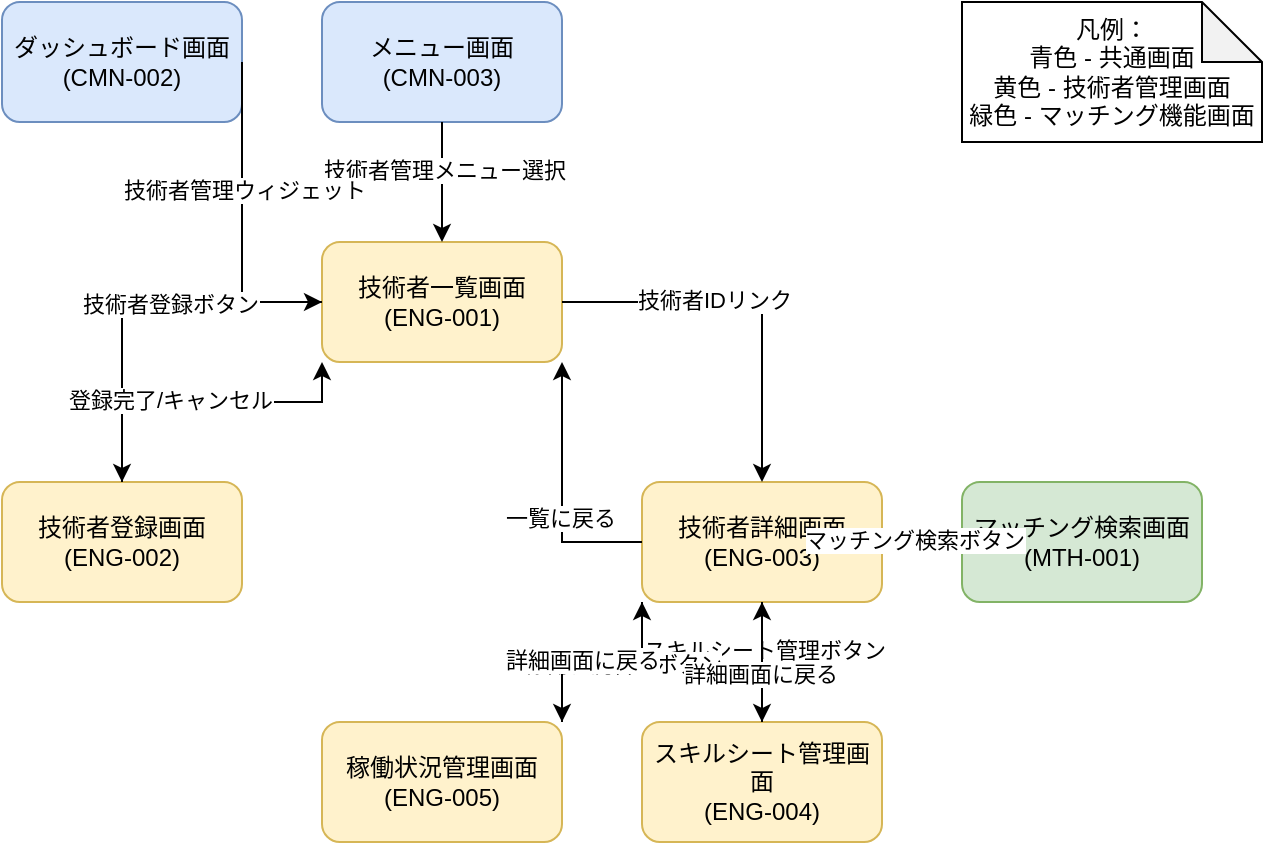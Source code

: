 <mxfile version="22.0.0" type="device">
  <diagram id="engineer-management" name="技術者管理画面遷移図">
    <mxGraphModel dx="1422" dy="798" grid="1" gridSize="10" guides="1" tooltips="1" connect="1" arrows="1" fold="1" page="1" pageScale="1" pageWidth="1169" pageHeight="827" math="0" shadow="0">
      <root>
        <mxCell id="0" />
        <mxCell id="1" parent="0" />
        
        <!-- 共通画面 -->
        <mxCell id="CMN002" value="ダッシュボード画面&#xa;(CMN-002)" style="rounded=1;whiteSpace=wrap;html=1;fillColor=#dae8fc;strokeColor=#6c8ebf;" vertex="1" parent="1">
          <mxGeometry x="120" y="40" width="120" height="60" as="geometry" />
        </mxCell>
        <mxCell id="CMN003" value="メニュー画面&#xa;(CMN-003)" style="rounded=1;whiteSpace=wrap;html=1;fillColor=#dae8fc;strokeColor=#6c8ebf;" vertex="1" parent="1">
          <mxGeometry x="280" y="40" width="120" height="60" as="geometry" />
        </mxCell>
        
        <!-- 技術者管理画面群 -->
        <mxCell id="ENG001" value="技術者一覧画面&#xa;(ENG-001)" style="rounded=1;whiteSpace=wrap;html=1;fillColor=#fff2cc;strokeColor=#d6b656;" vertex="1" parent="1">
          <mxGeometry x="280" y="160" width="120" height="60" as="geometry" />
        </mxCell>
        <mxCell id="ENG002" value="技術者登録画面&#xa;(ENG-002)" style="rounded=1;whiteSpace=wrap;html=1;fillColor=#fff2cc;strokeColor=#d6b656;" vertex="1" parent="1">
          <mxGeometry x="120" y="280" width="120" height="60" as="geometry" />
        </mxCell>
        <mxCell id="ENG003" value="技術者詳細画面&#xa;(ENG-003)" style="rounded=1;whiteSpace=wrap;html=1;fillColor=#fff2cc;strokeColor=#d6b656;" vertex="1" parent="1">
          <mxGeometry x="440" y="280" width="120" height="60" as="geometry" />
        </mxCell>
        <mxCell id="ENG004" value="スキルシート管理画面&#xa;(ENG-004)" style="rounded=1;whiteSpace=wrap;html=1;fillColor=#fff2cc;strokeColor=#d6b656;" vertex="1" parent="1">
          <mxGeometry x="440" y="400" width="120" height="60" as="geometry" />
        </mxCell>
        <mxCell id="ENG005" value="稼働状況管理画面&#xa;(ENG-005)" style="rounded=1;whiteSpace=wrap;html=1;fillColor=#fff2cc;strokeColor=#d6b656;" vertex="1" parent="1">
          <mxGeometry x="280" y="400" width="120" height="60" as="geometry" />
        </mxCell>
        
        <!-- マッチング機能への連携 -->
        <mxCell id="MTH001" value="マッチング検索画面&#xa;(MTH-001)" style="rounded=1;whiteSpace=wrap;html=1;fillColor=#d5e8d4;strokeColor=#82b366;" vertex="1" parent="1">
          <mxGeometry x="600" y="280" width="120" height="60" as="geometry" />
        </mxCell>
        
        <!-- 画面遷移 -->
        <mxCell id="CMN003-ENG001" style="edgeStyle=orthogonalEdgeStyle;rounded=0;orthogonalLoop=1;jettySize=auto;html=1;exitX=0.5;exitY=1;exitDx=0;exitDy=0;entryX=0.5;entryY=0;entryDx=0;entryDy=0;" edge="1" parent="1" source="CMN003" target="ENG001">
          <mxGeometry relative="1" as="geometry" />
        </mxCell>
        <mxCell id="CMN003-ENG001-label" value="技術者管理メニュー選択" style="edgeLabel;html=1;align=center;verticalAlign=middle;resizable=0;points=[];" vertex="1" connectable="0" parent="CMN003-ENG001">
          <mxGeometry x="-0.2" y="1" relative="1" as="geometry">
            <mxPoint as="offset" />
          </mxGeometry>
        </mxCell>
        
        <mxCell id="CMN002-ENG001" style="edgeStyle=orthogonalEdgeStyle;rounded=0;orthogonalLoop=1;jettySize=auto;html=1;exitX=1;exitY=0.5;exitDx=0;exitDy=0;entryX=0;entryY=0.5;entryDx=0;entryDy=0;" edge="1" parent="1" source="CMN002" target="ENG001">
          <mxGeometry relative="1" as="geometry">
            <Array as="points">
              <mxPoint x="240" y="70" />
              <mxPoint x="240" y="190" />
            </Array>
          </mxGeometry>
        </mxCell>
        <mxCell id="CMN002-ENG001-label" value="技術者管理ウィジェット" style="edgeLabel;html=1;align=center;verticalAlign=middle;resizable=0;points=[];" vertex="1" connectable="0" parent="CMN002-ENG001">
          <mxGeometry x="-0.2" y="1" relative="1" as="geometry">
            <mxPoint as="offset" />
          </mxGeometry>
        </mxCell>
        
        <mxCell id="ENG001-ENG002" style="edgeStyle=orthogonalEdgeStyle;rounded=0;orthogonalLoop=1;jettySize=auto;html=1;exitX=0;exitY=0.5;exitDx=0;exitDy=0;entryX=0.5;entryY=0;entryDx=0;entryDy=0;" edge="1" parent="1" source="ENG001" target="ENG002">
          <mxGeometry relative="1" as="geometry">
            <Array as="points">
              <mxPoint x="180" y="190" />
            </Array>
          </mxGeometry>
        </mxCell>
        <mxCell id="ENG001-ENG002-label" value="技術者登録ボタン" style="edgeLabel;html=1;align=center;verticalAlign=middle;resizable=0;points=[];" vertex="1" connectable="0" parent="ENG001-ENG002">
          <mxGeometry x="-0.2" y="1" relative="1" as="geometry">
            <mxPoint as="offset" />
          </mxGeometry>
        </mxCell>
        
        <mxCell id="ENG001-ENG003" style="edgeStyle=orthogonalEdgeStyle;rounded=0;orthogonalLoop=1;jettySize=auto;html=1;exitX=1;exitY=0.5;exitDx=0;exitDy=0;entryX=0.5;entryY=0;entryDx=0;entryDy=0;" edge="1" parent="1" source="ENG001" target="ENG003">
          <mxGeometry relative="1" as="geometry">
            <Array as="points">
              <mxPoint x="500" y="190" />
            </Array>
          </mxGeometry>
        </mxCell>
        <mxCell id="ENG001-ENG003-label" value="技術者IDリンク" style="edgeLabel;html=1;align=center;verticalAlign=middle;resizable=0;points=[];" vertex="1" connectable="0" parent="ENG001-ENG003">
          <mxGeometry x="-0.2" y="1" relative="1" as="geometry">
            <mxPoint as="offset" />
          </mxGeometry>
        </mxCell>
        
        <mxCell id="ENG002-ENG001" style="edgeStyle=orthogonalEdgeStyle;rounded=0;orthogonalLoop=1;jettySize=auto;html=1;exitX=0.5;exitY=0;exitDx=0;exitDy=0;entryX=0;entryY=1;entryDx=0;entryDy=0;" edge="1" parent="1" source="ENG002" target="ENG001">
          <mxGeometry relative="1" as="geometry">
            <Array as="points">
              <mxPoint x="180" y="240" />
              <mxPoint x="280" y="240" />
            </Array>
          </mxGeometry>
        </mxCell>
        <mxCell id="ENG002-ENG001-label" value="登録完了/キャンセル" style="edgeLabel;html=1;align=center;verticalAlign=middle;resizable=0;points=[];" vertex="1" connectable="0" parent="ENG002-ENG001">
          <mxGeometry x="-0.2" y="1" relative="1" as="geometry">
            <mxPoint as="offset" />
          </mxGeometry>
        </mxCell>
        
        <mxCell id="ENG003-ENG001" style="edgeStyle=orthogonalEdgeStyle;rounded=0;orthogonalLoop=1;jettySize=auto;html=1;exitX=0;exitY=0.5;exitDx=0;exitDy=0;entryX=1;entryY=1;entryDx=0;entryDy=0;" edge="1" parent="1" source="ENG003" target="ENG001">
          <mxGeometry relative="1" as="geometry">
            <Array as="points">
              <mxPoint x="400" y="310" />
              <mxPoint x="400" y="220" />
            </Array>
          </mxGeometry>
        </mxCell>
        <mxCell id="ENG003-ENG001-label" value="一覧に戻る" style="edgeLabel;html=1;align=center;verticalAlign=middle;resizable=0;points=[];" vertex="1" connectable="0" parent="ENG003-ENG001">
          <mxGeometry x="-0.2" y="1" relative="1" as="geometry">
            <mxPoint as="offset" />
          </mxGeometry>
        </mxCell>
        
        <mxCell id="ENG003-ENG004" style="edgeStyle=orthogonalEdgeStyle;rounded=0;orthogonalLoop=1;jettySize=auto;html=1;exitX=0.5;exitY=1;exitDx=0;exitDy=0;entryX=0.5;entryY=0;entryDx=0;entryDy=0;" edge="1" parent="1" source="ENG003" target="ENG004">
          <mxGeometry relative="1" as="geometry" />
        </mxCell>
        <mxCell id="ENG003-ENG004-label" value="スキルシート管理ボタン" style="edgeLabel;html=1;align=center;verticalAlign=middle;resizable=0;points=[];" vertex="1" connectable="0" parent="ENG003-ENG004">
          <mxGeometry x="-0.2" y="1" relative="1" as="geometry">
            <mxPoint as="offset" />
          </mxGeometry>
        </mxCell>
        
        <mxCell id="ENG003-ENG005" style="edgeStyle=orthogonalEdgeStyle;rounded=0;orthogonalLoop=1;jettySize=auto;html=1;exitX=0;exitY=1;exitDx=0;exitDy=0;entryX=1;entryY=0;entryDx=0;entryDy=0;" edge="1" parent="1" source="ENG003" target="ENG005">
          <mxGeometry relative="1" as="geometry" />
        </mxCell>
        <mxCell id="ENG003-ENG005-label" value="稼働状況管理ボタン" style="edgeLabel;html=1;align=center;verticalAlign=middle;resizable=0;points=[];" vertex="1" connectable="0" parent="ENG003-ENG005">
          <mxGeometry x="-0.2" y="1" relative="1" as="geometry">
            <mxPoint as="offset" />
          </mxGeometry>
        </mxCell>
        
        <mxCell id="ENG003-MTH001" style="edgeStyle=orthogonalEdgeStyle;rounded=0;orthogonalLoop=1;jettySize=auto;html=1;exitX=1;exitY=0.5;exitDx=0;exitDy=0;entryX=0;entryY=0.5;entryDx=0;entryDy=0;" edge="1" parent="1" source="ENG003" target="MTH001">
          <mxGeometry relative="1" as="geometry" />
        </mxCell>
        <mxCell id="ENG003-MTH001-label" value="マッチング検索ボタン" style="edgeLabel;html=1;align=center;verticalAlign=middle;resizable=0;points=[];" vertex="1" connectable="0" parent="ENG003-MTH001">
          <mxGeometry x="-0.2" y="1" relative="1" as="geometry">
            <mxPoint as="offset" />
          </mxGeometry>
        </mxCell>
        
        <mxCell id="ENG004-ENG003" style="edgeStyle=orthogonalEdgeStyle;rounded=0;orthogonalLoop=1;jettySize=auto;html=1;exitX=0.5;exitY=0;exitDx=0;exitDy=0;entryX=0.5;entryY=1;entryDx=0;entryDy=0;" edge="1" parent="1" source="ENG004" target="ENG003">
          <mxGeometry relative="1" as="geometry" />
        </mxCell>
        <mxCell id="ENG004-ENG003-label" value="詳細画面に戻る" style="edgeLabel;html=1;align=center;verticalAlign=middle;resizable=0;points=[];" vertex="1" connectable="0" parent="ENG004-ENG003">
          <mxGeometry x="-0.2" y="1" relative="1" as="geometry">
            <mxPoint as="offset" />
          </mxGeometry>
        </mxCell>
        
        <mxCell id="ENG005-ENG003" style="edgeStyle=orthogonalEdgeStyle;rounded=0;orthogonalLoop=1;jettySize=auto;html=1;exitX=1;exitY=0;exitDx=0;exitDy=0;entryX=0;entryY=1;entryDx=0;entryDy=0;" edge="1" parent="1" source="ENG005" target="ENG003">
          <mxGeometry relative="1" as="geometry" />
        </mxCell>
        <mxCell id="ENG005-ENG003-label" value="詳細画面に戻る" style="edgeLabel;html=1;align=center;verticalAlign=middle;resizable=0;points=[];" vertex="1" connectable="0" parent="ENG005-ENG003">
          <mxGeometry x="-0.2" y="1" relative="1" as="geometry">
            <mxPoint as="offset" />
          </mxGeometry>
        </mxCell>
        
        <!-- 説明 -->
        <mxCell id="legend" value="凡例：&#xa;青色 - 共通画面&#xa;黄色 - 技術者管理画面&#xa;緑色 - マッチング機能画面" style="shape=note;whiteSpace=wrap;html=1;backgroundOutline=1;darkOpacity=0.05;" vertex="1" parent="1">
          <mxGeometry x="600" y="40" width="150" height="70" as="geometry" />
        </mxCell>
      </root>
    </mxGraphModel>
  </diagram>
</mxfile>